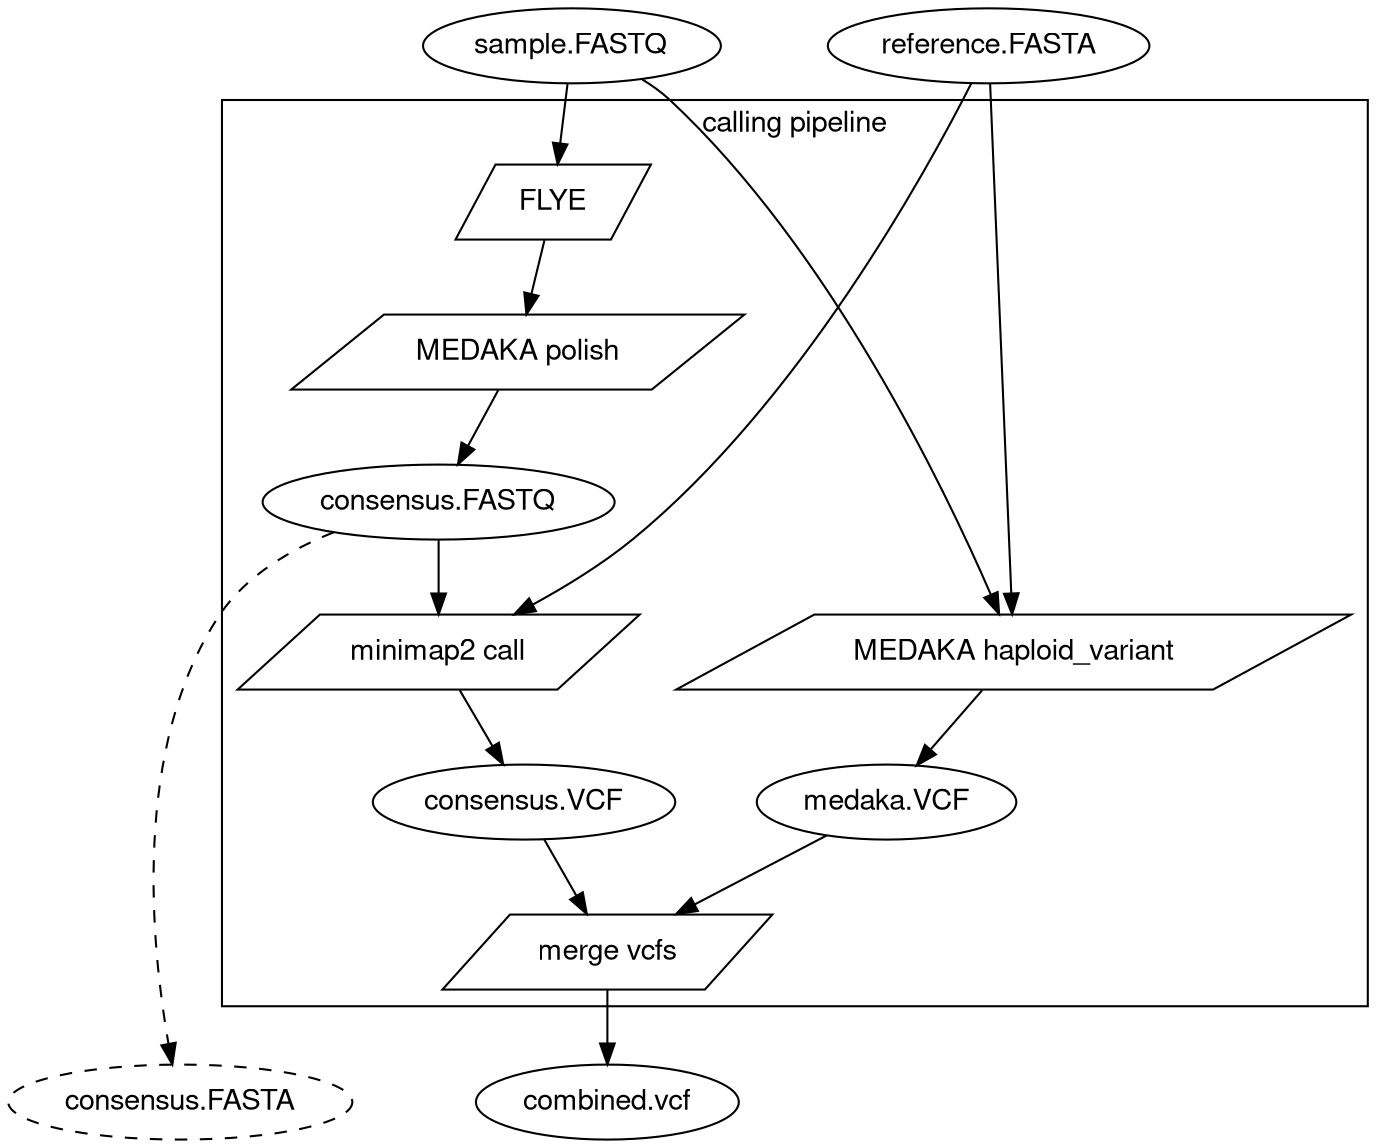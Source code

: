 digraph mygraph {
  fontname="Helvetica,Arial,sans-serif"
  node [fontname="Helvetica,Arial,sans-serif"]
  edge [fontname="Helvetica,Arial,sans-serif"]
  node [shape=parallelogram];

  subgraph cluster_1 {
	label = "calling pipeline";

  	"consensus.FASTQ" [shape=ellipse]
 	"medaka.VCF" [shape=ellipse]
  	"consensus.VCF" [shape=ellipse]

        "FLYE" -> "MEDAKA polish";
  	"MEDAKA polish" -> "consensus.FASTQ"

  	"consensus.FASTQ" -> "minimap2 call"
  	"minimap2 call" -> "consensus.VCF"
  	"consensus.VCF" -> "merge vcfs"

	"MEDAKA haploid_variant" -> "medaka.VCF"
  	"medaka.VCF" -> "merge vcfs"
  }

  {
    rank = "same";
    node [shape = "ellipse"];
    "sample.FASTQ"
    "reference.FASTA"
  }
  
  {
    rank = "same";
    node [shape = "ellipse"];
    "consensus.FASTA" [style="dashed"]
    "combined.vcf"
  }

  "reference.FASTA" -> "minimap2 call"
  "consensus.FASTQ" -> "consensus.FASTA" [style="dashed"]
  "sample.FASTQ" -> "MEDAKA haploid_variant"
  "sample.FASTQ" -> "FLYE"
  "reference.FASTA" -> "MEDAKA haploid_variant"
  "merge vcfs" -> "combined.vcf"

}
